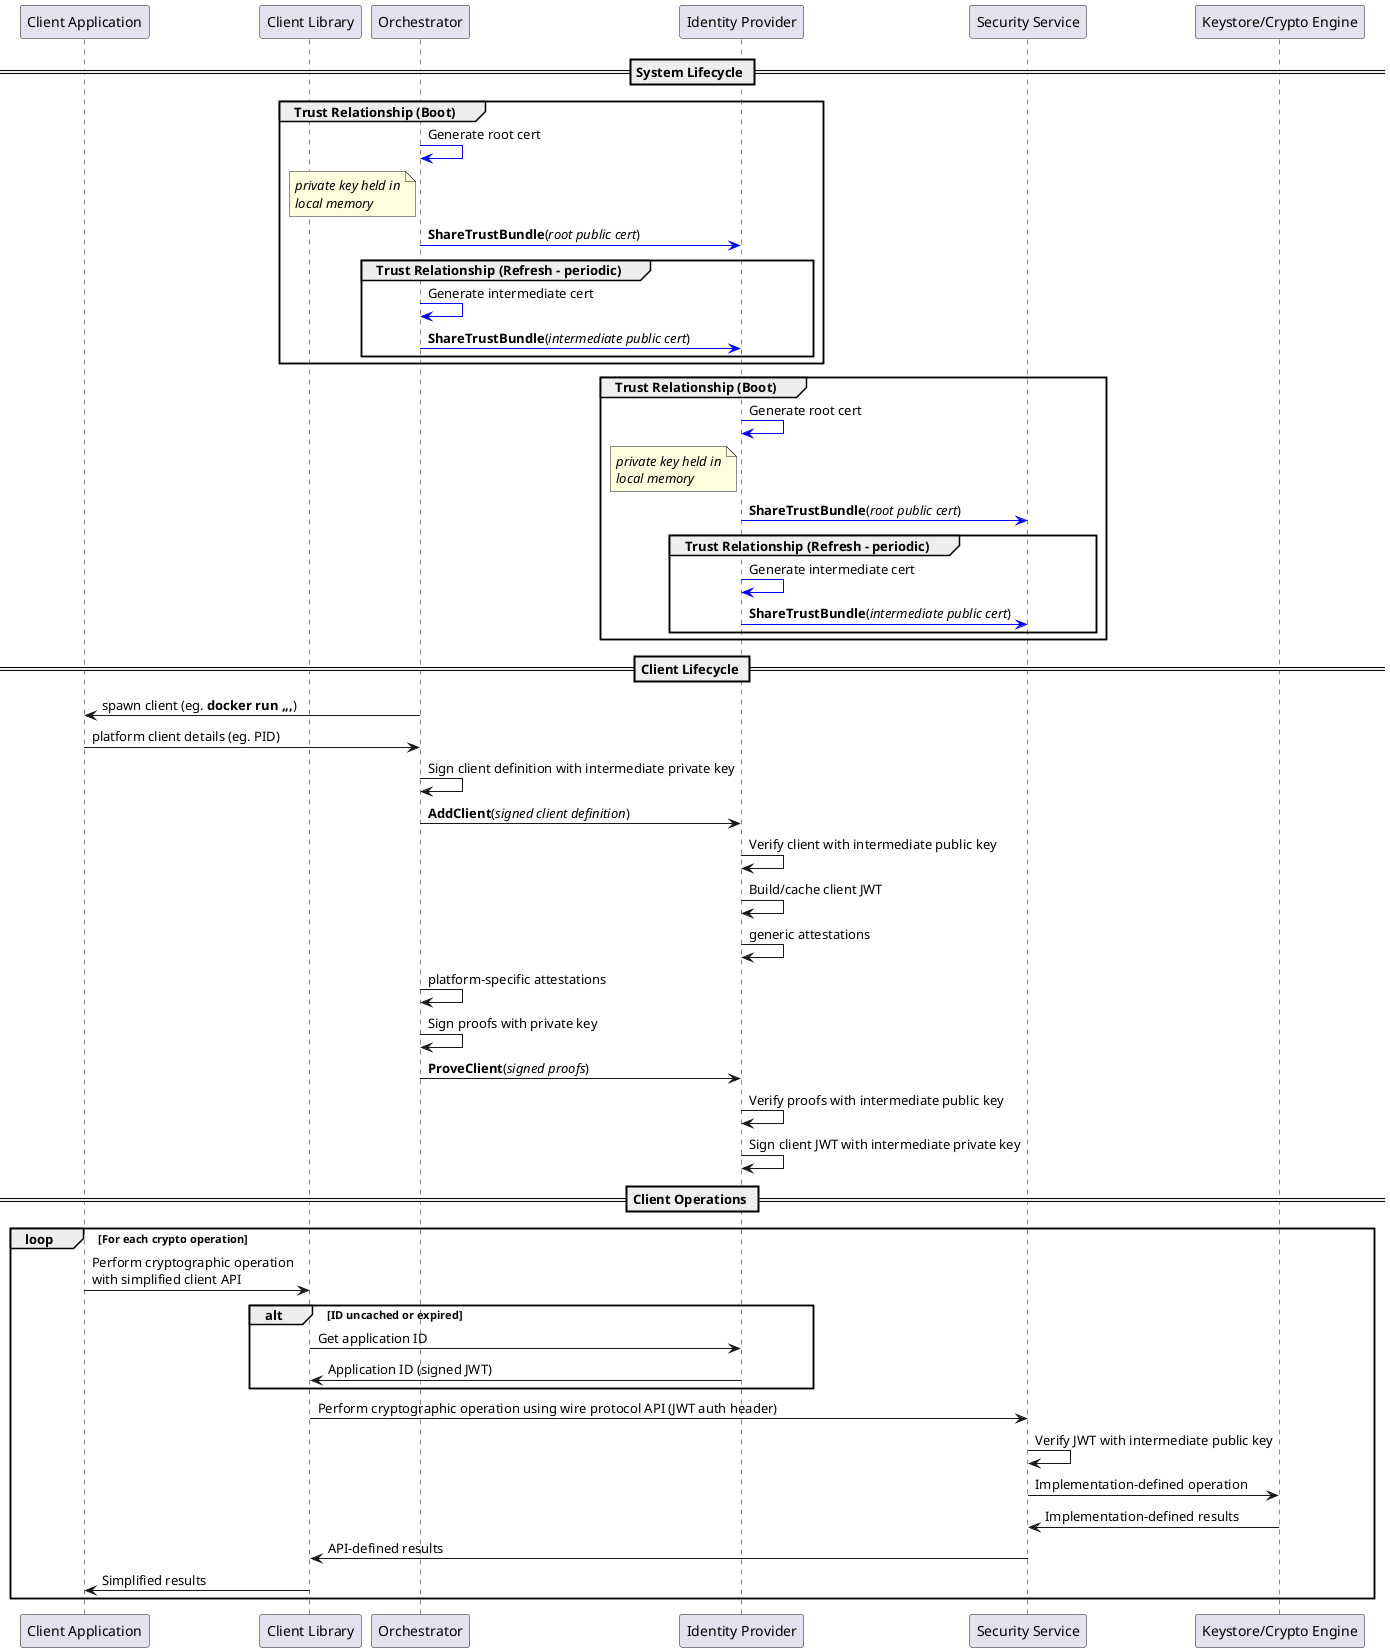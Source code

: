 
  -- Copyright (c) 2019, Arm Limited, All Rights Reserved
  -- SPDX-License-Identifier: Apache-2.0
  --
  -- Licensed under the Apache License, Version 2.0 (the "License"); you may
  -- not use this file except in compliance with the License.
  -- You may obtain a copy of the License at
  --
  -- http://www.apache.org/licenses/LICENSE-2.0
  --
  -- Unless required by applicable law or agreed to in writing, software
  -- distributed under the License is distributed on an "AS IS" BASIS, WITHOUT
  -- WARRANTIES OR CONDITIONS OF ANY KIND, either express or implied.
  -- See the License for the specific language governing permissions and
  -- limitations under the License.

@startuml ident_provider_seq

participant app as "Client Application"
participant lib as "Client Library"
participant orch as "Orchestrator"
participant idprov as "Identity Provider"
participant parsec as "Security Service"
participant keystore as "Keystore/Crypto Engine"

== System Lifecycle ==

group Trust Relationship (Boot)
orch -[#blue]> orch: Generate root cert
note left of orch
  //private key held in//
  //local memory//
end note
orch -[#blue]> idprov: **ShareTrustBundle**(//root public cert//)
group Trust Relationship (Refresh - periodic)
orch -[#blue]> orch: Generate intermediate cert
orch -[#blue]> idprov: **ShareTrustBundle**(//intermediate public cert//)
end
end
group Trust Relationship (Boot)
idprov -[#blue]> idprov: Generate root cert
note left of idprov
  //private key held in//
  //local memory//
end note
idprov -[#blue]> parsec: **ShareTrustBundle**(//root public cert//)
group Trust Relationship (Refresh - periodic)
idprov -[#blue]> idprov: Generate intermediate cert
idprov -[#blue]> parsec: **ShareTrustBundle**(//intermediate public cert//)
end
end

== Client Lifecycle ==

orch -> app: spawn client (eg. **docker run ,,,**)
app -> orch: platform client details (eg. PID)
orch -> orch: Sign client definition with intermediate private key
orch -> idprov: **AddClient**(//signed client definition//)
idprov -> idprov: Verify client with intermediate public key
idprov -> idprov: Build/cache client JWT
idprov -> idprov: generic attestations
orch -> orch: platform-specific attestations
orch -> orch: Sign proofs with private key
orch -> idprov: **ProveClient**(//signed proofs//)
idprov -> idprov: Verify proofs with intermediate public key
idprov -> idprov: Sign client JWT with intermediate private key

== Client Operations ==

loop For each crypto operation
app -> lib: Perform cryptographic operation\nwith simplified client API
alt ID uncached or expired
lib -> idprov: Get application ID
idprov -> lib: Application ID (signed JWT)
end
lib -> parsec: Perform cryptographic operation using wire protocol API (JWT auth header)
parsec -> parsec: Verify JWT with intermediate public key
parsec -> keystore: Implementation-defined operation
keystore -> parsec: Implementation-defined results
parsec -> lib: API-defined results
lib -> app: Simplified results
end


@enduml